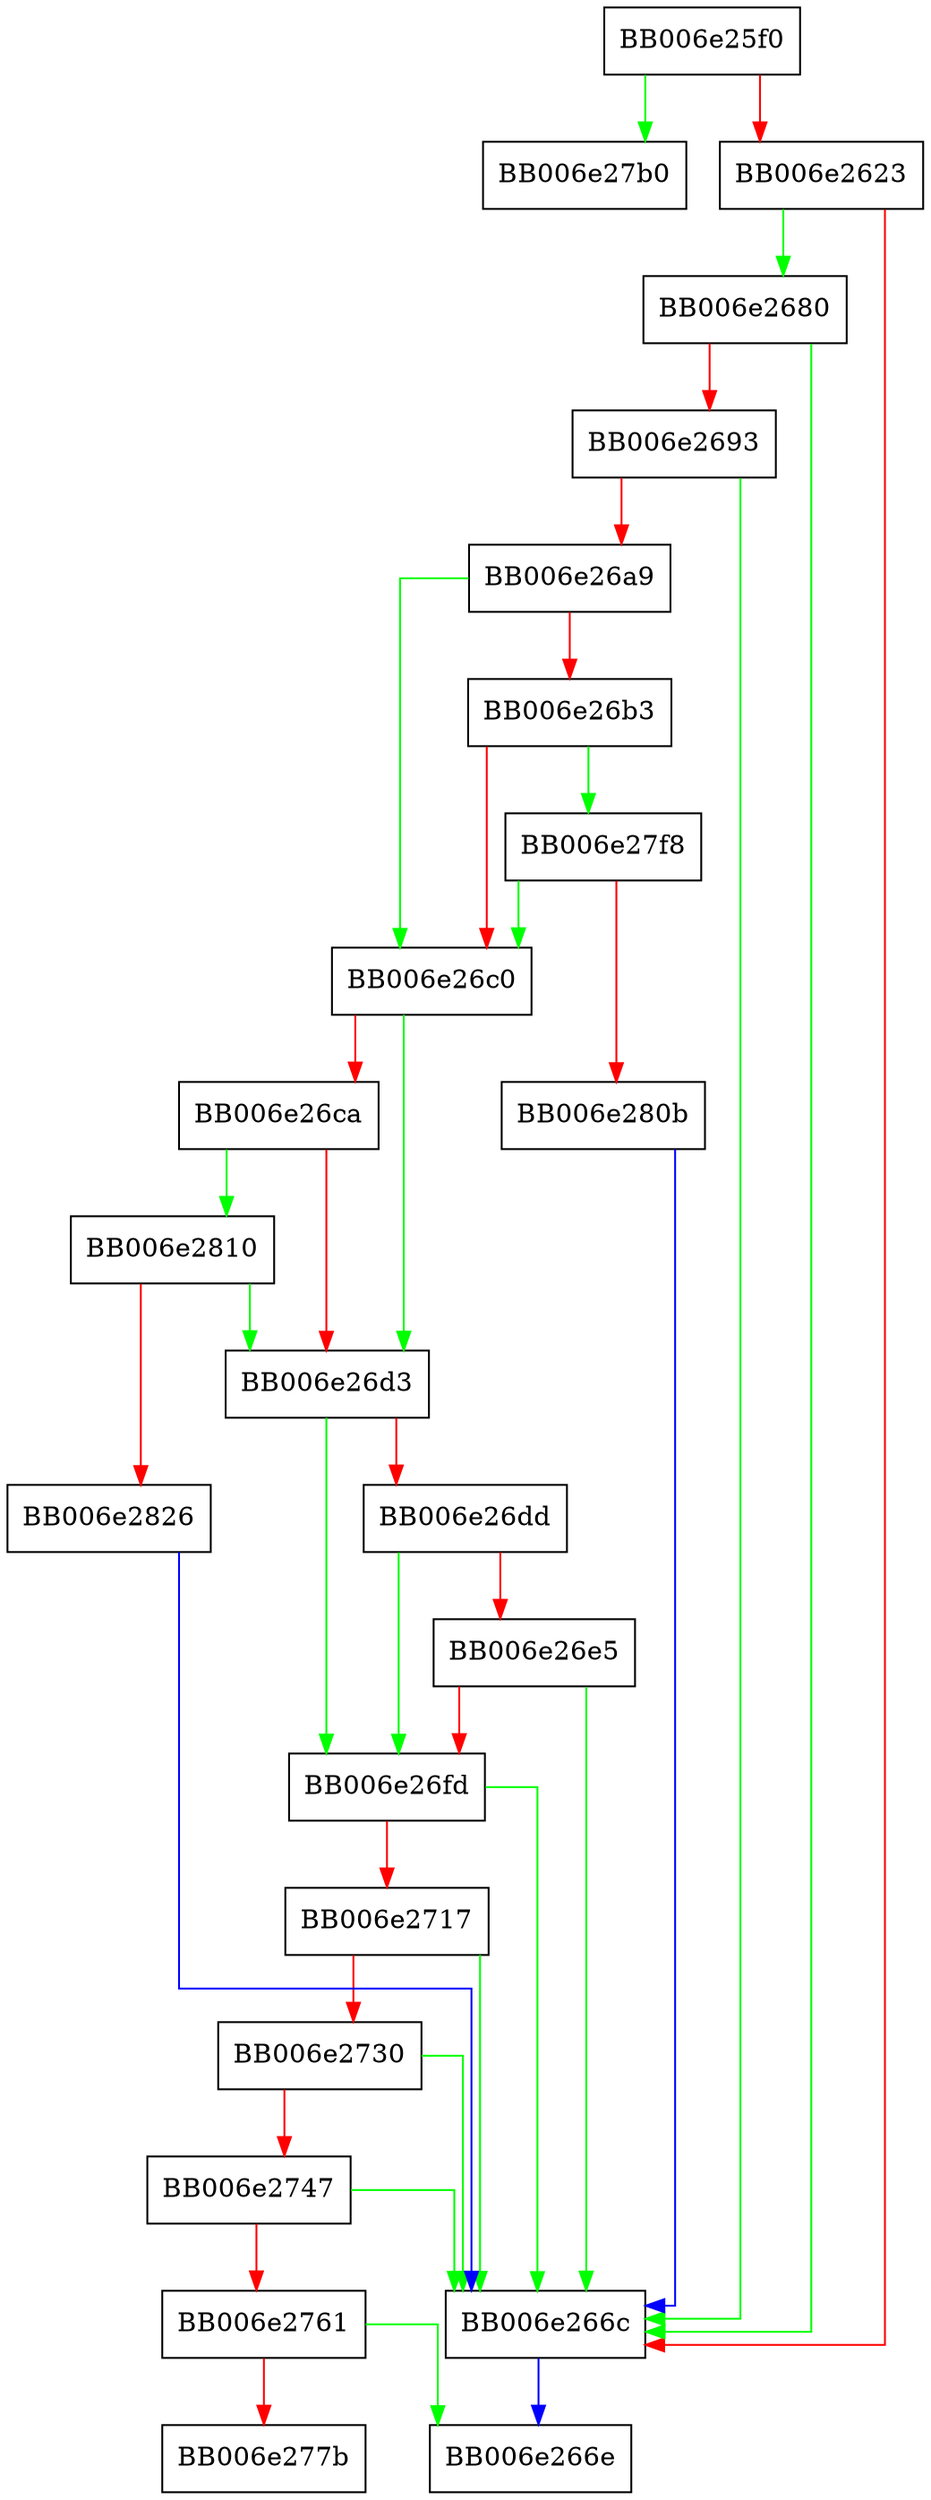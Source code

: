 digraph drbg_hmac_instantiate {
  node [shape="box"];
  graph [splines=ortho];
  BB006e25f0 -> BB006e27b0 [color="green"];
  BB006e25f0 -> BB006e2623 [color="red"];
  BB006e2623 -> BB006e2680 [color="green"];
  BB006e2623 -> BB006e266c [color="red"];
  BB006e266c -> BB006e266e [color="blue"];
  BB006e2680 -> BB006e266c [color="green"];
  BB006e2680 -> BB006e2693 [color="red"];
  BB006e2693 -> BB006e266c [color="green"];
  BB006e2693 -> BB006e26a9 [color="red"];
  BB006e26a9 -> BB006e26c0 [color="green"];
  BB006e26a9 -> BB006e26b3 [color="red"];
  BB006e26b3 -> BB006e27f8 [color="green"];
  BB006e26b3 -> BB006e26c0 [color="red"];
  BB006e26c0 -> BB006e26d3 [color="green"];
  BB006e26c0 -> BB006e26ca [color="red"];
  BB006e26ca -> BB006e2810 [color="green"];
  BB006e26ca -> BB006e26d3 [color="red"];
  BB006e26d3 -> BB006e26fd [color="green"];
  BB006e26d3 -> BB006e26dd [color="red"];
  BB006e26dd -> BB006e26fd [color="green"];
  BB006e26dd -> BB006e26e5 [color="red"];
  BB006e26e5 -> BB006e266c [color="green"];
  BB006e26e5 -> BB006e26fd [color="red"];
  BB006e26fd -> BB006e266c [color="green"];
  BB006e26fd -> BB006e2717 [color="red"];
  BB006e2717 -> BB006e266c [color="green"];
  BB006e2717 -> BB006e2730 [color="red"];
  BB006e2730 -> BB006e266c [color="green"];
  BB006e2730 -> BB006e2747 [color="red"];
  BB006e2747 -> BB006e266c [color="green"];
  BB006e2747 -> BB006e2761 [color="red"];
  BB006e2761 -> BB006e266e [color="green"];
  BB006e2761 -> BB006e277b [color="red"];
  BB006e27f8 -> BB006e26c0 [color="green"];
  BB006e27f8 -> BB006e280b [color="red"];
  BB006e280b -> BB006e266c [color="blue"];
  BB006e2810 -> BB006e26d3 [color="green"];
  BB006e2810 -> BB006e2826 [color="red"];
  BB006e2826 -> BB006e266c [color="blue"];
}